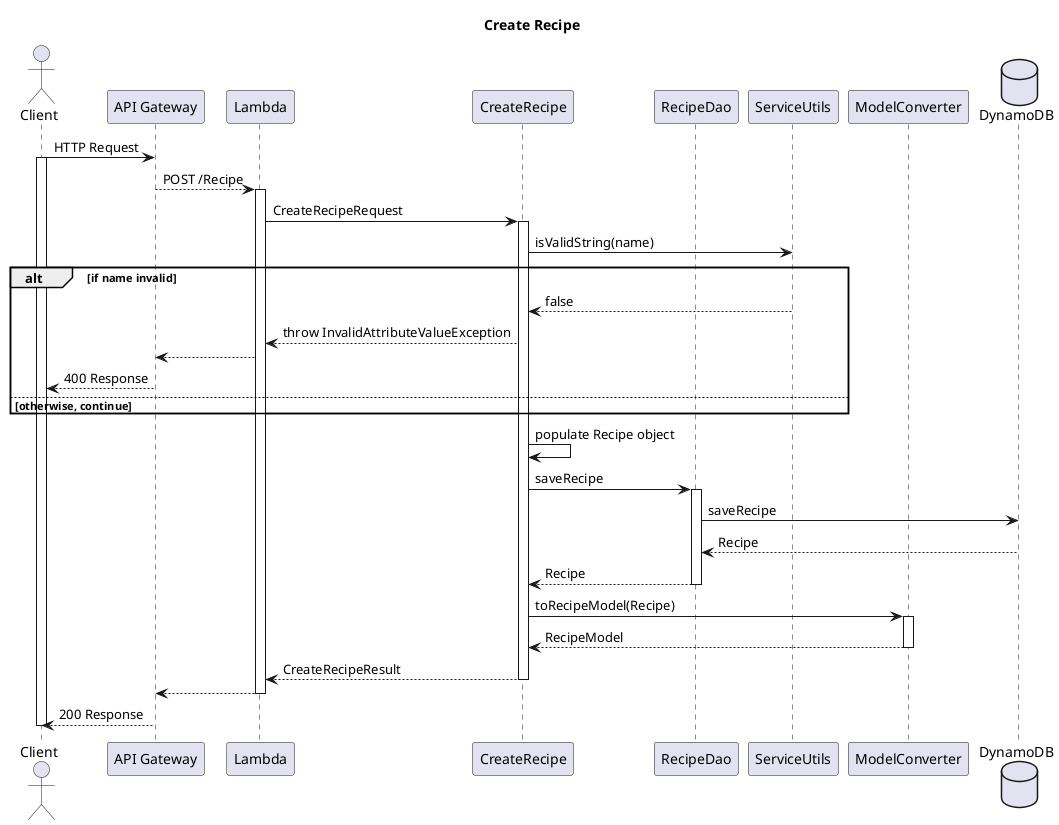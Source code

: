 @startuml
title Create Recipe

actor Client
participant "API Gateway" as APIGateway
participant Lambda
participant CreateRecipe
participant RecipeDao
participant ServiceUtils
participant ModelConverter
database DynamoDB


Client -> APIGateway : HTTP Request
activate Client
APIGateway --> Lambda : POST /Recipe
activate Lambda
Lambda -> CreateRecipe: CreateRecipeRequest
activate CreateRecipe

CreateRecipe -> ServiceUtils : isValidString(name)

alt if name invalid
    CreateRecipe <-- ServiceUtils : false
    Lambda <-- CreateRecipe : throw InvalidAttributeValueException
    APIGateway <-- Lambda
    Client <-- APIGateway : 400 Response
else otherwise, continue
end

CreateRecipe -> CreateRecipe : populate Recipe object

CreateRecipe -> RecipeDao : saveRecipe
activate RecipeDao

RecipeDao -> DynamoDB : saveRecipe
RecipeDao <-- DynamoDB : Recipe
CreateRecipe <-- RecipeDao : Recipe
deactivate RecipeDao
CreateRecipe -> ModelConverter : toRecipeModel(Recipe)
activate ModelConverter
CreateRecipe <-- ModelConverter : RecipeModel
deactivate ModelConverter
Lambda <-- CreateRecipe : CreateRecipeResult

deactivate CreateRecipe
APIGateway <-- Lambda
deactivate Lambda
Client <-- APIGateway : 200 Response
deactivate Client
@enduml